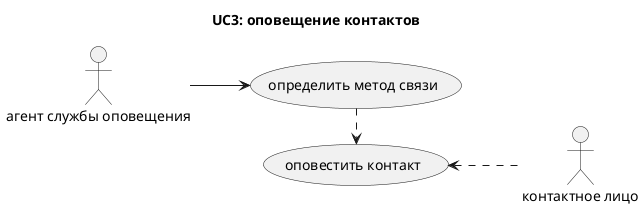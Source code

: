 @startuml
left to right direction

title UC3: оповещение контактов

'actor "карточка контакта" as card_
actor "агент службы оповещения" as caller
actor "контактное лицо" as contact

usecase "определить метод связи" as check
usecase "оповестить контакт" as call

caller --> check
'card_ ..> check
check .> call
call <.. contact

@enduml